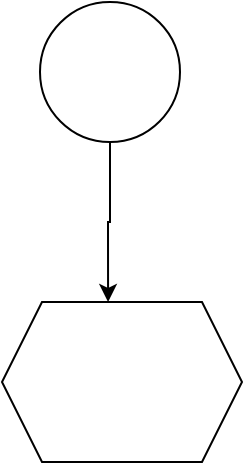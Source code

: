 <mxfile version="16.2.2" type="github">
  <diagram id="Iwtp84GwSfwNj61CYeOf" name="Page-1">
    <mxGraphModel dx="1298" dy="866" grid="1" gridSize="10" guides="1" tooltips="1" connect="1" arrows="1" fold="1" page="1" pageScale="1" pageWidth="827" pageHeight="1169" math="0" shadow="0">
      <root>
        <mxCell id="0" />
        <mxCell id="1" parent="0" />
        <mxCell id="VpFLaJSFo6p5_hGRRV24-4" style="edgeStyle=orthogonalEdgeStyle;rounded=0;orthogonalLoop=1;jettySize=auto;html=1;entryX=0.442;entryY=0;entryDx=0;entryDy=0;entryPerimeter=0;" edge="1" parent="1" source="VpFLaJSFo6p5_hGRRV24-2" target="VpFLaJSFo6p5_hGRRV24-3">
          <mxGeometry relative="1" as="geometry" />
        </mxCell>
        <mxCell id="VpFLaJSFo6p5_hGRRV24-2" value="" style="ellipse;whiteSpace=wrap;html=1;aspect=fixed;" vertex="1" parent="1">
          <mxGeometry x="379" y="230" width="70" height="70" as="geometry" />
        </mxCell>
        <mxCell id="VpFLaJSFo6p5_hGRRV24-3" value="" style="shape=hexagon;perimeter=hexagonPerimeter2;whiteSpace=wrap;html=1;fixedSize=1;" vertex="1" parent="1">
          <mxGeometry x="360" y="380" width="120" height="80" as="geometry" />
        </mxCell>
      </root>
    </mxGraphModel>
  </diagram>
</mxfile>

